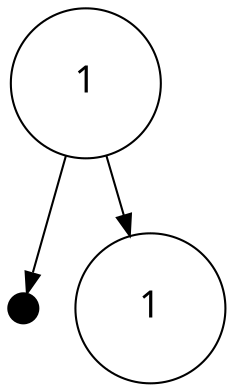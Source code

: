 digraph {
	name="" rankdir=TB
	1 [label=<<FONT POINT-SIZE="18" FACE="ubuntu">1</FONT><BR ALIGN="CENTER"/>> height=1 shape=circle width=1]
	2 [label=<<FONT POINT-SIZE="18" FACE="ubuntu">null</FONT><BR ALIGN="CENTER"/>> height=.2 shape=point width=.2]
	3 [label=<<FONT POINT-SIZE="18" FACE="ubuntu">1</FONT><BR ALIGN="CENTER"/>> height=1 shape=circle width=1]
	1 -> 2
	1 -> 3
}
